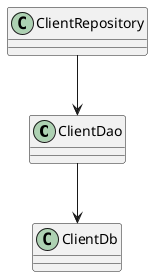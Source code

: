 @startuml

class ClientDao
class ClientDb
class ClientRepository
ClientRepository -down-> ClientDao
ClientDao -down-> ClientDb

@enduml